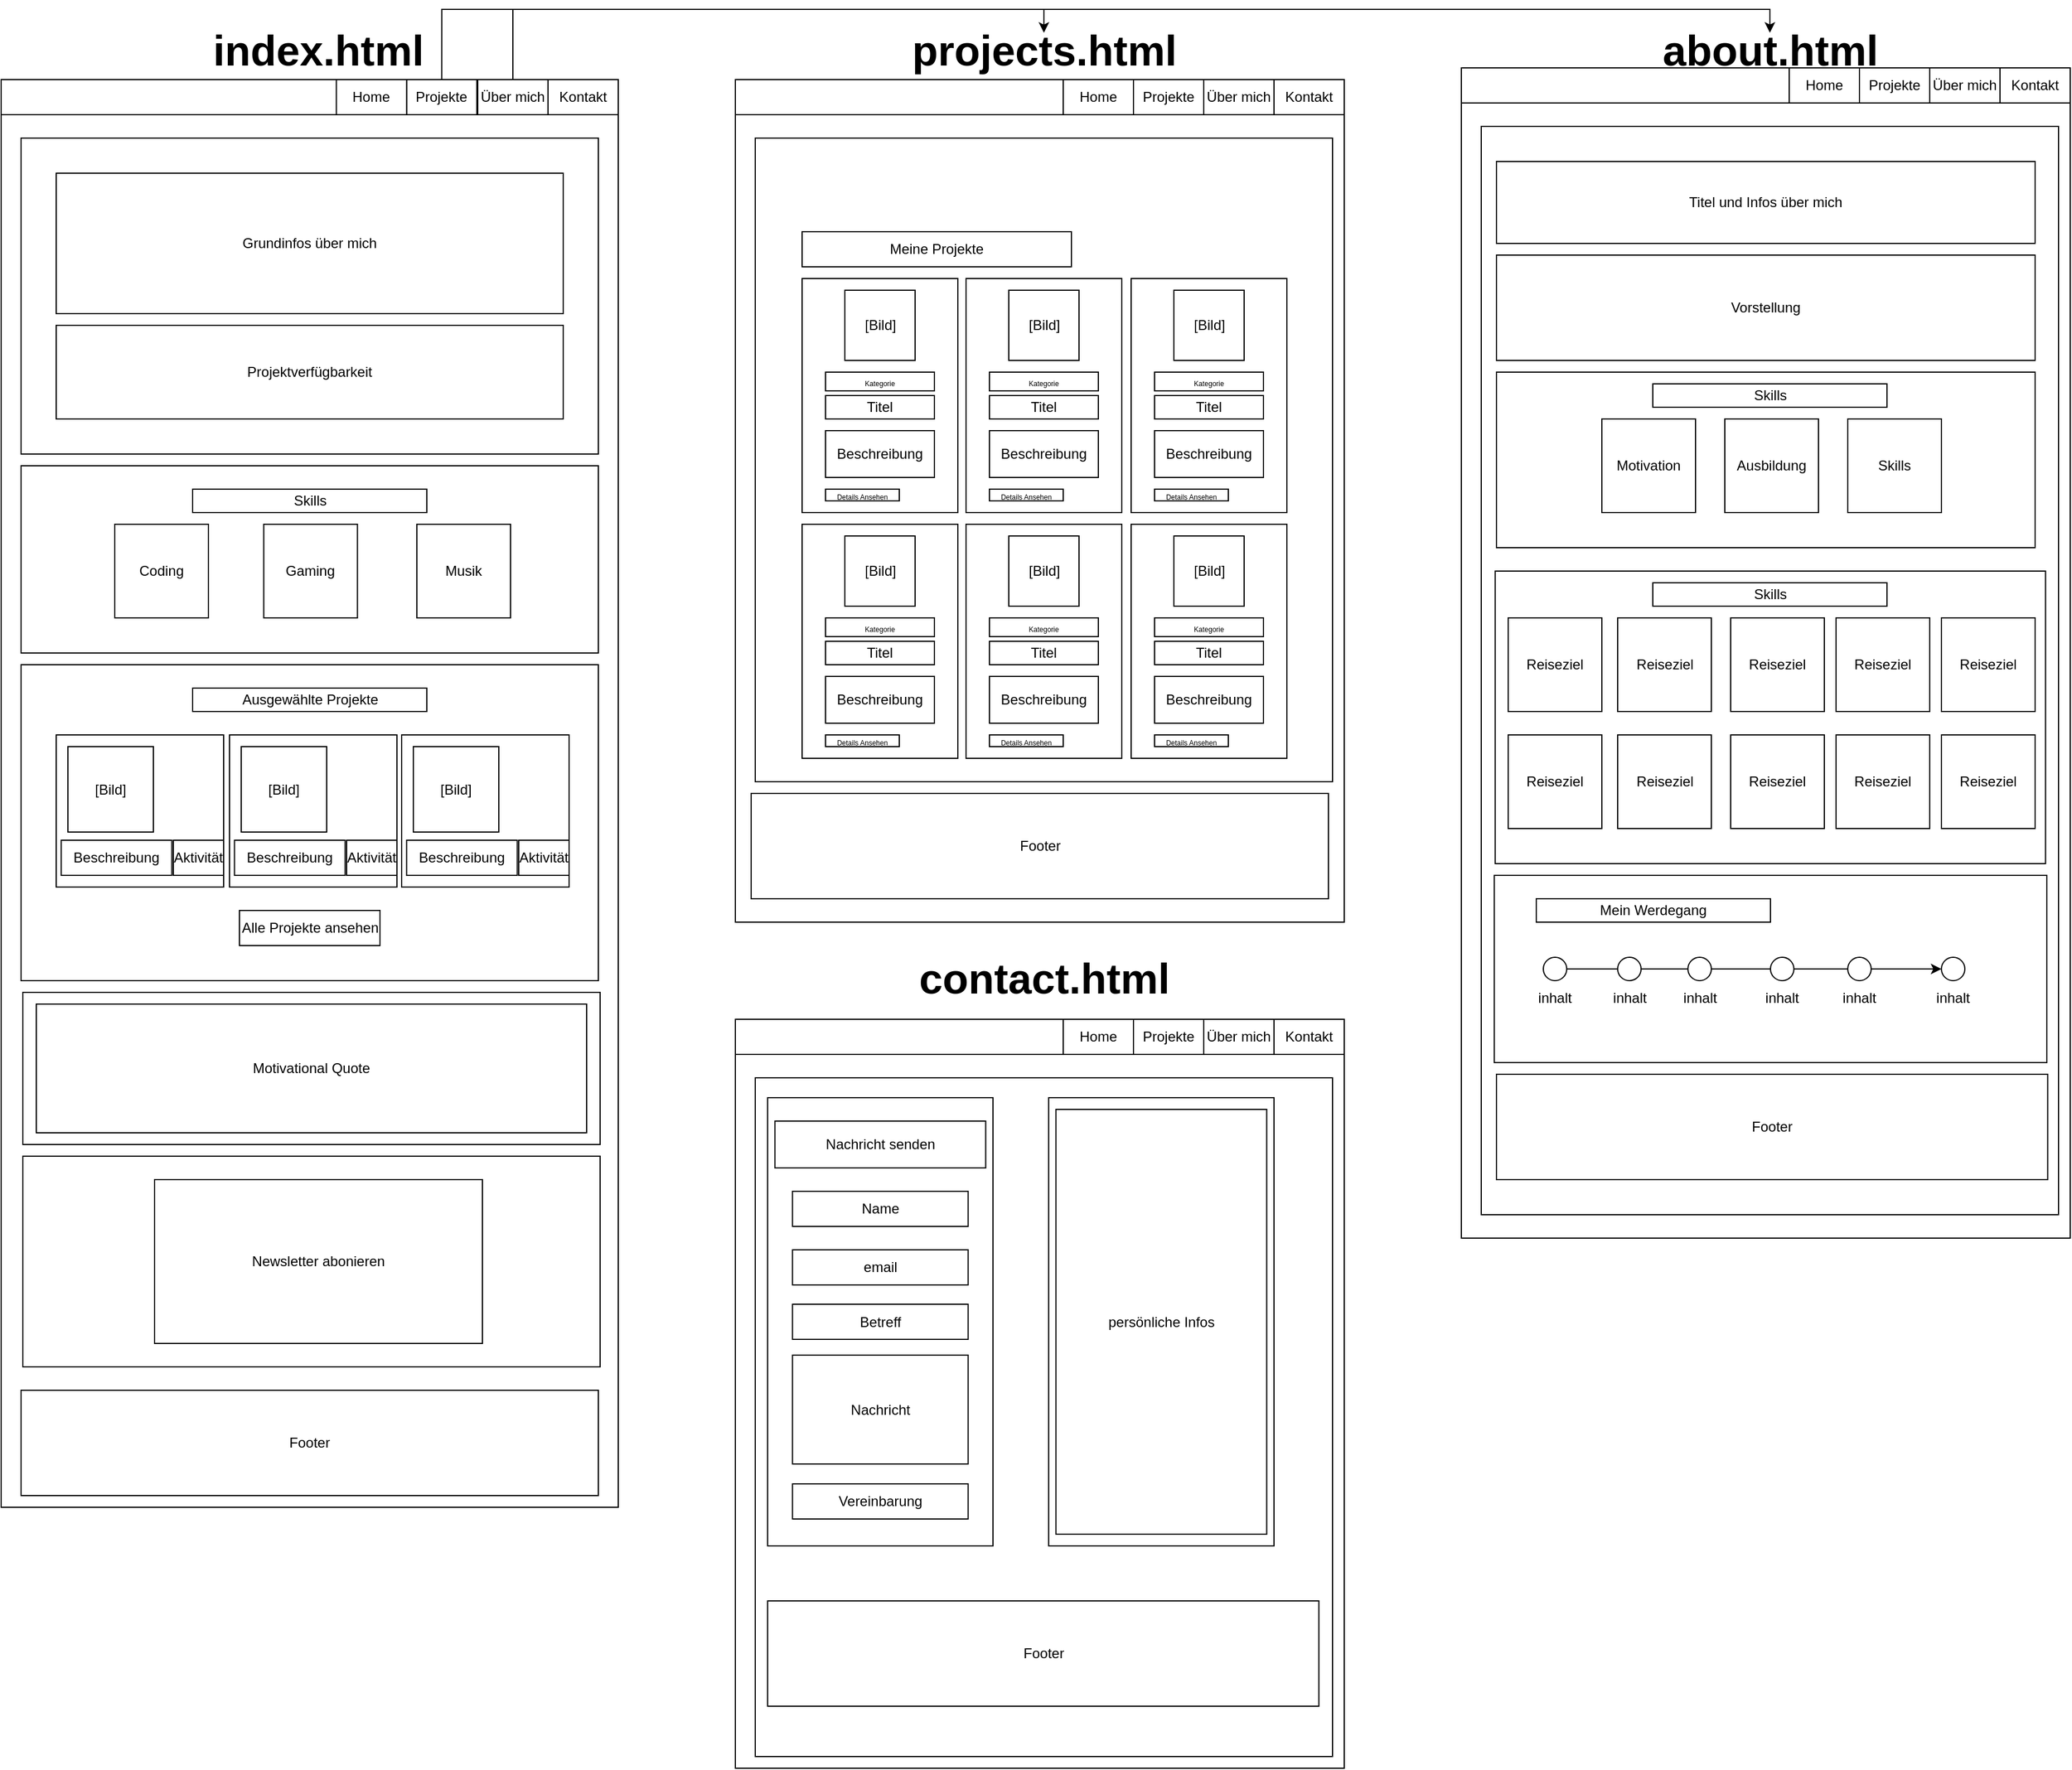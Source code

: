 <mxfile version="27.2.0">
  <diagram name="Seite-1" id="7ZGZH28CaKWqP7HjTRxJ">
    <mxGraphModel dx="4753" dy="2590" grid="1" gridSize="10" guides="1" tooltips="1" connect="1" arrows="1" fold="1" page="1" pageScale="1" pageWidth="827" pageHeight="1169" math="0" shadow="0">
      <root>
        <mxCell id="0" />
        <mxCell id="1" parent="0" />
        <mxCell id="gtbVg4Q-vgPY787Ot35W-4" value="" style="swimlane;whiteSpace=wrap;html=1;startSize=30;" parent="1" vertex="1">
          <mxGeometry x="143" y="90" width="527" height="1220" as="geometry" />
        </mxCell>
        <mxCell id="gtbVg4Q-vgPY787Ot35W-8" value="Kontakt" style="rounded=0;whiteSpace=wrap;html=1;" parent="gtbVg4Q-vgPY787Ot35W-4" vertex="1">
          <mxGeometry x="467" width="60" height="30" as="geometry" />
        </mxCell>
        <mxCell id="gtbVg4Q-vgPY787Ot35W-7" value="Über mich" style="rounded=0;whiteSpace=wrap;html=1;" parent="gtbVg4Q-vgPY787Ot35W-4" vertex="1">
          <mxGeometry x="407" width="60" height="30" as="geometry" />
        </mxCell>
        <mxCell id="gtbVg4Q-vgPY787Ot35W-6" value="Projekte" style="rounded=0;whiteSpace=wrap;html=1;" parent="gtbVg4Q-vgPY787Ot35W-4" vertex="1">
          <mxGeometry x="346.25" width="60" height="30" as="geometry" />
        </mxCell>
        <mxCell id="gtbVg4Q-vgPY787Ot35W-5" value="Home" style="rounded=0;whiteSpace=wrap;html=1;" parent="gtbVg4Q-vgPY787Ot35W-4" vertex="1">
          <mxGeometry x="286.25" width="60" height="30" as="geometry" />
        </mxCell>
        <mxCell id="gtbVg4Q-vgPY787Ot35W-10" value="" style="rounded=0;whiteSpace=wrap;html=1;" parent="gtbVg4Q-vgPY787Ot35W-4" vertex="1">
          <mxGeometry x="17" y="50" width="493" height="270" as="geometry" />
        </mxCell>
        <mxCell id="gtbVg4Q-vgPY787Ot35W-11" value="Grundinfos über mich" style="rounded=0;whiteSpace=wrap;html=1;" parent="gtbVg4Q-vgPY787Ot35W-4" vertex="1">
          <mxGeometry x="47" y="80" width="433" height="120" as="geometry" />
        </mxCell>
        <mxCell id="gtbVg4Q-vgPY787Ot35W-13" value="" style="rounded=0;whiteSpace=wrap;html=1;" parent="gtbVg4Q-vgPY787Ot35W-4" vertex="1">
          <mxGeometry x="17" y="330" width="493" height="160" as="geometry" />
        </mxCell>
        <mxCell id="gtbVg4Q-vgPY787Ot35W-14" value="Skills" style="rounded=0;whiteSpace=wrap;html=1;" parent="gtbVg4Q-vgPY787Ot35W-4" vertex="1">
          <mxGeometry x="163.5" y="350" width="200" height="20" as="geometry" />
        </mxCell>
        <mxCell id="gtbVg4Q-vgPY787Ot35W-15" value="Coding" style="whiteSpace=wrap;html=1;aspect=fixed;" parent="gtbVg4Q-vgPY787Ot35W-4" vertex="1">
          <mxGeometry x="97" y="380" width="80" height="80" as="geometry" />
        </mxCell>
        <mxCell id="gtbVg4Q-vgPY787Ot35W-16" value="Gaming" style="whiteSpace=wrap;html=1;aspect=fixed;" parent="gtbVg4Q-vgPY787Ot35W-4" vertex="1">
          <mxGeometry x="224.25" y="380" width="80" height="80" as="geometry" />
        </mxCell>
        <mxCell id="gtbVg4Q-vgPY787Ot35W-17" value="Musik" style="whiteSpace=wrap;html=1;aspect=fixed;" parent="gtbVg4Q-vgPY787Ot35W-4" vertex="1">
          <mxGeometry x="355" y="380" width="80" height="80" as="geometry" />
        </mxCell>
        <mxCell id="gtbVg4Q-vgPY787Ot35W-19" value="" style="rounded=0;whiteSpace=wrap;html=1;" parent="gtbVg4Q-vgPY787Ot35W-4" vertex="1">
          <mxGeometry x="17" y="500" width="493" height="270" as="geometry" />
        </mxCell>
        <mxCell id="gtbVg4Q-vgPY787Ot35W-21" value="Ausgewählte Projekte" style="rounded=0;whiteSpace=wrap;html=1;" parent="gtbVg4Q-vgPY787Ot35W-4" vertex="1">
          <mxGeometry x="163.5" y="520" width="200" height="20" as="geometry" />
        </mxCell>
        <mxCell id="gtbVg4Q-vgPY787Ot35W-24" value="" style="rounded=0;whiteSpace=wrap;html=1;" parent="gtbVg4Q-vgPY787Ot35W-4" vertex="1">
          <mxGeometry x="47" y="560" width="143" height="130" as="geometry" />
        </mxCell>
        <mxCell id="gtbVg4Q-vgPY787Ot35W-27" value="[Bild]" style="whiteSpace=wrap;html=1;aspect=fixed;" parent="gtbVg4Q-vgPY787Ot35W-4" vertex="1">
          <mxGeometry x="57" y="570" width="73" height="73" as="geometry" />
        </mxCell>
        <mxCell id="gtbVg4Q-vgPY787Ot35W-28" value="Beschreibung" style="rounded=0;whiteSpace=wrap;html=1;" parent="gtbVg4Q-vgPY787Ot35W-4" vertex="1">
          <mxGeometry x="51.25" y="650" width="94.5" height="30" as="geometry" />
        </mxCell>
        <mxCell id="gtbVg4Q-vgPY787Ot35W-36" value="Alle Projekte ansehen" style="rounded=0;whiteSpace=wrap;html=1;" parent="gtbVg4Q-vgPY787Ot35W-4" vertex="1">
          <mxGeometry x="203.5" y="710" width="120" height="30" as="geometry" />
        </mxCell>
        <mxCell id="gtbVg4Q-vgPY787Ot35W-37" value="" style="rounded=0;whiteSpace=wrap;html=1;" parent="gtbVg4Q-vgPY787Ot35W-4" vertex="1">
          <mxGeometry x="18.5" y="780" width="493" height="130" as="geometry" />
        </mxCell>
        <mxCell id="gtbVg4Q-vgPY787Ot35W-38" value="Motivational Quote" style="rounded=0;whiteSpace=wrap;html=1;" parent="gtbVg4Q-vgPY787Ot35W-4" vertex="1">
          <mxGeometry x="30" y="790" width="470" height="110" as="geometry" />
        </mxCell>
        <mxCell id="gtbVg4Q-vgPY787Ot35W-41" value="" style="rounded=0;whiteSpace=wrap;html=1;" parent="gtbVg4Q-vgPY787Ot35W-4" vertex="1">
          <mxGeometry x="18.5" y="920" width="493" height="180" as="geometry" />
        </mxCell>
        <mxCell id="gtbVg4Q-vgPY787Ot35W-82" value="Newsletter abonieren" style="rounded=0;whiteSpace=wrap;html=1;" parent="gtbVg4Q-vgPY787Ot35W-4" vertex="1">
          <mxGeometry x="131" y="940" width="280" height="140" as="geometry" />
        </mxCell>
        <mxCell id="gtbVg4Q-vgPY787Ot35W-238" value="Footer" style="rounded=0;whiteSpace=wrap;html=1;" parent="gtbVg4Q-vgPY787Ot35W-4" vertex="1">
          <mxGeometry x="17" y="1120" width="493" height="90" as="geometry" />
        </mxCell>
        <mxCell id="bo42On-PqFUs2xds5eUP-1" value="Projektverfügbarkeit" style="rounded=0;whiteSpace=wrap;html=1;" vertex="1" parent="gtbVg4Q-vgPY787Ot35W-4">
          <mxGeometry x="47" y="210" width="433" height="80" as="geometry" />
        </mxCell>
        <mxCell id="bo42On-PqFUs2xds5eUP-2" value="Aktivität" style="rounded=0;whiteSpace=wrap;html=1;" vertex="1" parent="gtbVg4Q-vgPY787Ot35W-4">
          <mxGeometry x="147" y="650" width="43" height="30" as="geometry" />
        </mxCell>
        <mxCell id="bo42On-PqFUs2xds5eUP-3" value="" style="rounded=0;whiteSpace=wrap;html=1;" vertex="1" parent="gtbVg4Q-vgPY787Ot35W-4">
          <mxGeometry x="195" y="560" width="143" height="130" as="geometry" />
        </mxCell>
        <mxCell id="bo42On-PqFUs2xds5eUP-4" value="[Bild]" style="whiteSpace=wrap;html=1;aspect=fixed;" vertex="1" parent="gtbVg4Q-vgPY787Ot35W-4">
          <mxGeometry x="205" y="570" width="73" height="73" as="geometry" />
        </mxCell>
        <mxCell id="bo42On-PqFUs2xds5eUP-5" value="Beschreibung" style="rounded=0;whiteSpace=wrap;html=1;" vertex="1" parent="gtbVg4Q-vgPY787Ot35W-4">
          <mxGeometry x="199.25" y="650" width="94.5" height="30" as="geometry" />
        </mxCell>
        <mxCell id="bo42On-PqFUs2xds5eUP-6" value="Aktivität" style="rounded=0;whiteSpace=wrap;html=1;" vertex="1" parent="gtbVg4Q-vgPY787Ot35W-4">
          <mxGeometry x="295" y="650" width="43" height="30" as="geometry" />
        </mxCell>
        <mxCell id="bo42On-PqFUs2xds5eUP-7" value="" style="rounded=0;whiteSpace=wrap;html=1;" vertex="1" parent="gtbVg4Q-vgPY787Ot35W-4">
          <mxGeometry x="342" y="560" width="143" height="130" as="geometry" />
        </mxCell>
        <mxCell id="bo42On-PqFUs2xds5eUP-8" value="[Bild]" style="whiteSpace=wrap;html=1;aspect=fixed;" vertex="1" parent="gtbVg4Q-vgPY787Ot35W-4">
          <mxGeometry x="352" y="570" width="73" height="73" as="geometry" />
        </mxCell>
        <mxCell id="bo42On-PqFUs2xds5eUP-9" value="Beschreibung" style="rounded=0;whiteSpace=wrap;html=1;" vertex="1" parent="gtbVg4Q-vgPY787Ot35W-4">
          <mxGeometry x="346.25" y="650" width="94.5" height="30" as="geometry" />
        </mxCell>
        <mxCell id="bo42On-PqFUs2xds5eUP-10" value="Aktivität" style="rounded=0;whiteSpace=wrap;html=1;" vertex="1" parent="gtbVg4Q-vgPY787Ot35W-4">
          <mxGeometry x="442" y="650" width="43" height="30" as="geometry" />
        </mxCell>
        <mxCell id="gtbVg4Q-vgPY787Ot35W-114" value="" style="swimlane;whiteSpace=wrap;html=1;startSize=30;" parent="1" vertex="1">
          <mxGeometry x="770" y="90" width="520" height="720" as="geometry" />
        </mxCell>
        <mxCell id="gtbVg4Q-vgPY787Ot35W-115" value="Kontakt" style="rounded=0;whiteSpace=wrap;html=1;" parent="gtbVg4Q-vgPY787Ot35W-114" vertex="1">
          <mxGeometry x="460" width="60" height="30" as="geometry" />
        </mxCell>
        <mxCell id="gtbVg4Q-vgPY787Ot35W-116" value="Über mich" style="rounded=0;whiteSpace=wrap;html=1;" parent="gtbVg4Q-vgPY787Ot35W-114" vertex="1">
          <mxGeometry x="400" width="60" height="30" as="geometry" />
        </mxCell>
        <mxCell id="gtbVg4Q-vgPY787Ot35W-117" value="Projekte" style="rounded=0;whiteSpace=wrap;html=1;" parent="gtbVg4Q-vgPY787Ot35W-114" vertex="1">
          <mxGeometry x="340" width="60" height="30" as="geometry" />
        </mxCell>
        <mxCell id="gtbVg4Q-vgPY787Ot35W-118" value="Home" style="rounded=0;whiteSpace=wrap;html=1;" parent="gtbVg4Q-vgPY787Ot35W-114" vertex="1">
          <mxGeometry x="280" width="60" height="30" as="geometry" />
        </mxCell>
        <mxCell id="gtbVg4Q-vgPY787Ot35W-119" value="" style="rounded=0;whiteSpace=wrap;html=1;" parent="gtbVg4Q-vgPY787Ot35W-114" vertex="1">
          <mxGeometry x="17" y="50" width="493" height="550" as="geometry" />
        </mxCell>
        <mxCell id="gtbVg4Q-vgPY787Ot35W-239" value="" style="rounded=0;whiteSpace=wrap;html=1;" parent="gtbVg4Q-vgPY787Ot35W-114" vertex="1">
          <mxGeometry x="57" y="170" width="133" height="200" as="geometry" />
        </mxCell>
        <mxCell id="gtbVg4Q-vgPY787Ot35W-240" value="[Bild]" style="whiteSpace=wrap;html=1;aspect=fixed;" parent="gtbVg4Q-vgPY787Ot35W-114" vertex="1">
          <mxGeometry x="93.5" y="180" width="60" height="60" as="geometry" />
        </mxCell>
        <mxCell id="gtbVg4Q-vgPY787Ot35W-241" value="Beschreibung" style="rounded=0;whiteSpace=wrap;html=1;" parent="gtbVg4Q-vgPY787Ot35W-114" vertex="1">
          <mxGeometry x="77" y="300" width="93" height="40" as="geometry" />
        </mxCell>
        <mxCell id="gtbVg4Q-vgPY787Ot35W-242" value="Meine Projekte" style="rounded=0;whiteSpace=wrap;html=1;" parent="gtbVg4Q-vgPY787Ot35W-114" vertex="1">
          <mxGeometry x="57" y="130" width="230" height="30" as="geometry" />
        </mxCell>
        <mxCell id="gtbVg4Q-vgPY787Ot35W-250" value="Titel" style="rounded=0;whiteSpace=wrap;html=1;" parent="gtbVg4Q-vgPY787Ot35W-114" vertex="1">
          <mxGeometry x="77" y="270" width="93" height="20" as="geometry" />
        </mxCell>
        <mxCell id="gtbVg4Q-vgPY787Ot35W-251" value="&lt;div style=&quot;text-align: justify;&quot;&gt;&lt;span style=&quot;font-size: 6px; background-color: transparent; color: light-dark(rgb(0, 0, 0), rgb(255, 255, 255));&quot;&gt;Kategorie&lt;/span&gt;&lt;/div&gt;" style="rounded=0;whiteSpace=wrap;html=1;align=center;" parent="gtbVg4Q-vgPY787Ot35W-114" vertex="1">
          <mxGeometry x="77" y="250" width="93" height="16" as="geometry" />
        </mxCell>
        <mxCell id="gtbVg4Q-vgPY787Ot35W-257" value="&lt;font style=&quot;font-size: 6px;&quot;&gt;Details Ansehen&lt;/font&gt;" style="rounded=0;whiteSpace=wrap;html=1;" parent="gtbVg4Q-vgPY787Ot35W-114" vertex="1">
          <mxGeometry x="77" y="350" width="63" height="10" as="geometry" />
        </mxCell>
        <mxCell id="gtbVg4Q-vgPY787Ot35W-270" value="" style="rounded=0;whiteSpace=wrap;html=1;" parent="gtbVg4Q-vgPY787Ot35W-114" vertex="1">
          <mxGeometry x="197" y="170" width="133" height="200" as="geometry" />
        </mxCell>
        <mxCell id="gtbVg4Q-vgPY787Ot35W-271" value="[Bild]" style="whiteSpace=wrap;html=1;aspect=fixed;" parent="gtbVg4Q-vgPY787Ot35W-114" vertex="1">
          <mxGeometry x="233.5" y="180" width="60" height="60" as="geometry" />
        </mxCell>
        <mxCell id="gtbVg4Q-vgPY787Ot35W-272" value="Beschreibung" style="rounded=0;whiteSpace=wrap;html=1;" parent="gtbVg4Q-vgPY787Ot35W-114" vertex="1">
          <mxGeometry x="217" y="300" width="93" height="40" as="geometry" />
        </mxCell>
        <mxCell id="gtbVg4Q-vgPY787Ot35W-273" value="Titel" style="rounded=0;whiteSpace=wrap;html=1;" parent="gtbVg4Q-vgPY787Ot35W-114" vertex="1">
          <mxGeometry x="217" y="270" width="93" height="20" as="geometry" />
        </mxCell>
        <mxCell id="gtbVg4Q-vgPY787Ot35W-274" value="&lt;div style=&quot;text-align: justify;&quot;&gt;&lt;span style=&quot;font-size: 6px; background-color: transparent; color: light-dark(rgb(0, 0, 0), rgb(255, 255, 255));&quot;&gt;Kategorie&lt;/span&gt;&lt;/div&gt;" style="rounded=0;whiteSpace=wrap;html=1;align=center;" parent="gtbVg4Q-vgPY787Ot35W-114" vertex="1">
          <mxGeometry x="217" y="250" width="93" height="16" as="geometry" />
        </mxCell>
        <mxCell id="gtbVg4Q-vgPY787Ot35W-275" value="&lt;font style=&quot;font-size: 6px;&quot;&gt;Details Ansehen&lt;/font&gt;" style="rounded=0;whiteSpace=wrap;html=1;" parent="gtbVg4Q-vgPY787Ot35W-114" vertex="1">
          <mxGeometry x="217" y="350" width="63" height="10" as="geometry" />
        </mxCell>
        <mxCell id="gtbVg4Q-vgPY787Ot35W-276" value="" style="rounded=0;whiteSpace=wrap;html=1;" parent="gtbVg4Q-vgPY787Ot35W-114" vertex="1">
          <mxGeometry x="338" y="170" width="133" height="200" as="geometry" />
        </mxCell>
        <mxCell id="gtbVg4Q-vgPY787Ot35W-277" value="[Bild]" style="whiteSpace=wrap;html=1;aspect=fixed;" parent="gtbVg4Q-vgPY787Ot35W-114" vertex="1">
          <mxGeometry x="374.5" y="180" width="60" height="60" as="geometry" />
        </mxCell>
        <mxCell id="gtbVg4Q-vgPY787Ot35W-278" value="Beschreibung" style="rounded=0;whiteSpace=wrap;html=1;" parent="gtbVg4Q-vgPY787Ot35W-114" vertex="1">
          <mxGeometry x="358" y="300" width="93" height="40" as="geometry" />
        </mxCell>
        <mxCell id="gtbVg4Q-vgPY787Ot35W-279" value="Titel" style="rounded=0;whiteSpace=wrap;html=1;" parent="gtbVg4Q-vgPY787Ot35W-114" vertex="1">
          <mxGeometry x="358" y="270" width="93" height="20" as="geometry" />
        </mxCell>
        <mxCell id="gtbVg4Q-vgPY787Ot35W-280" value="&lt;div style=&quot;text-align: justify;&quot;&gt;&lt;span style=&quot;font-size: 6px; background-color: transparent; color: light-dark(rgb(0, 0, 0), rgb(255, 255, 255));&quot;&gt;Kategorie&lt;/span&gt;&lt;/div&gt;" style="rounded=0;whiteSpace=wrap;html=1;align=center;" parent="gtbVg4Q-vgPY787Ot35W-114" vertex="1">
          <mxGeometry x="358" y="250" width="93" height="16" as="geometry" />
        </mxCell>
        <mxCell id="gtbVg4Q-vgPY787Ot35W-281" value="&lt;font style=&quot;font-size: 6px;&quot;&gt;Details Ansehen&lt;/font&gt;" style="rounded=0;whiteSpace=wrap;html=1;" parent="gtbVg4Q-vgPY787Ot35W-114" vertex="1">
          <mxGeometry x="358" y="350" width="63" height="10" as="geometry" />
        </mxCell>
        <mxCell id="gtbVg4Q-vgPY787Ot35W-282" value="" style="rounded=0;whiteSpace=wrap;html=1;" parent="gtbVg4Q-vgPY787Ot35W-114" vertex="1">
          <mxGeometry x="57" y="380" width="133" height="200" as="geometry" />
        </mxCell>
        <mxCell id="gtbVg4Q-vgPY787Ot35W-283" value="[Bild]" style="whiteSpace=wrap;html=1;aspect=fixed;" parent="gtbVg4Q-vgPY787Ot35W-114" vertex="1">
          <mxGeometry x="93.5" y="390" width="60" height="60" as="geometry" />
        </mxCell>
        <mxCell id="gtbVg4Q-vgPY787Ot35W-284" value="Beschreibung" style="rounded=0;whiteSpace=wrap;html=1;" parent="gtbVg4Q-vgPY787Ot35W-114" vertex="1">
          <mxGeometry x="77" y="510" width="93" height="40" as="geometry" />
        </mxCell>
        <mxCell id="gtbVg4Q-vgPY787Ot35W-285" value="Titel" style="rounded=0;whiteSpace=wrap;html=1;" parent="gtbVg4Q-vgPY787Ot35W-114" vertex="1">
          <mxGeometry x="77" y="480" width="93" height="20" as="geometry" />
        </mxCell>
        <mxCell id="gtbVg4Q-vgPY787Ot35W-286" value="&lt;div style=&quot;text-align: justify;&quot;&gt;&lt;span style=&quot;font-size: 6px; background-color: transparent; color: light-dark(rgb(0, 0, 0), rgb(255, 255, 255));&quot;&gt;Kategorie&lt;/span&gt;&lt;/div&gt;" style="rounded=0;whiteSpace=wrap;html=1;align=center;" parent="gtbVg4Q-vgPY787Ot35W-114" vertex="1">
          <mxGeometry x="77" y="460" width="93" height="16" as="geometry" />
        </mxCell>
        <mxCell id="gtbVg4Q-vgPY787Ot35W-287" value="&lt;font style=&quot;font-size: 6px;&quot;&gt;Details Ansehen&lt;/font&gt;" style="rounded=0;whiteSpace=wrap;html=1;" parent="gtbVg4Q-vgPY787Ot35W-114" vertex="1">
          <mxGeometry x="77" y="560" width="63" height="10" as="geometry" />
        </mxCell>
        <mxCell id="gtbVg4Q-vgPY787Ot35W-288" value="" style="rounded=0;whiteSpace=wrap;html=1;" parent="gtbVg4Q-vgPY787Ot35W-114" vertex="1">
          <mxGeometry x="197" y="380" width="133" height="200" as="geometry" />
        </mxCell>
        <mxCell id="gtbVg4Q-vgPY787Ot35W-289" value="[Bild]" style="whiteSpace=wrap;html=1;aspect=fixed;" parent="gtbVg4Q-vgPY787Ot35W-114" vertex="1">
          <mxGeometry x="233.5" y="390" width="60" height="60" as="geometry" />
        </mxCell>
        <mxCell id="gtbVg4Q-vgPY787Ot35W-290" value="Beschreibung" style="rounded=0;whiteSpace=wrap;html=1;" parent="gtbVg4Q-vgPY787Ot35W-114" vertex="1">
          <mxGeometry x="217" y="510" width="93" height="40" as="geometry" />
        </mxCell>
        <mxCell id="gtbVg4Q-vgPY787Ot35W-291" value="Titel" style="rounded=0;whiteSpace=wrap;html=1;" parent="gtbVg4Q-vgPY787Ot35W-114" vertex="1">
          <mxGeometry x="217" y="480" width="93" height="20" as="geometry" />
        </mxCell>
        <mxCell id="gtbVg4Q-vgPY787Ot35W-292" value="&lt;div style=&quot;text-align: justify;&quot;&gt;&lt;span style=&quot;font-size: 6px; background-color: transparent; color: light-dark(rgb(0, 0, 0), rgb(255, 255, 255));&quot;&gt;Kategorie&lt;/span&gt;&lt;/div&gt;" style="rounded=0;whiteSpace=wrap;html=1;align=center;" parent="gtbVg4Q-vgPY787Ot35W-114" vertex="1">
          <mxGeometry x="217" y="460" width="93" height="16" as="geometry" />
        </mxCell>
        <mxCell id="gtbVg4Q-vgPY787Ot35W-293" value="&lt;font style=&quot;font-size: 6px;&quot;&gt;Details Ansehen&lt;/font&gt;" style="rounded=0;whiteSpace=wrap;html=1;" parent="gtbVg4Q-vgPY787Ot35W-114" vertex="1">
          <mxGeometry x="217" y="560" width="63" height="10" as="geometry" />
        </mxCell>
        <mxCell id="gtbVg4Q-vgPY787Ot35W-294" value="" style="rounded=0;whiteSpace=wrap;html=1;" parent="gtbVg4Q-vgPY787Ot35W-114" vertex="1">
          <mxGeometry x="338" y="380" width="133" height="200" as="geometry" />
        </mxCell>
        <mxCell id="gtbVg4Q-vgPY787Ot35W-295" value="[Bild]" style="whiteSpace=wrap;html=1;aspect=fixed;" parent="gtbVg4Q-vgPY787Ot35W-114" vertex="1">
          <mxGeometry x="374.5" y="390" width="60" height="60" as="geometry" />
        </mxCell>
        <mxCell id="gtbVg4Q-vgPY787Ot35W-296" value="Beschreibung" style="rounded=0;whiteSpace=wrap;html=1;" parent="gtbVg4Q-vgPY787Ot35W-114" vertex="1">
          <mxGeometry x="358" y="510" width="93" height="40" as="geometry" />
        </mxCell>
        <mxCell id="gtbVg4Q-vgPY787Ot35W-297" value="Titel" style="rounded=0;whiteSpace=wrap;html=1;" parent="gtbVg4Q-vgPY787Ot35W-114" vertex="1">
          <mxGeometry x="358" y="480" width="93" height="20" as="geometry" />
        </mxCell>
        <mxCell id="gtbVg4Q-vgPY787Ot35W-298" value="&lt;div style=&quot;text-align: justify;&quot;&gt;&lt;span style=&quot;font-size: 6px; background-color: transparent; color: light-dark(rgb(0, 0, 0), rgb(255, 255, 255));&quot;&gt;Kategorie&lt;/span&gt;&lt;/div&gt;" style="rounded=0;whiteSpace=wrap;html=1;align=center;" parent="gtbVg4Q-vgPY787Ot35W-114" vertex="1">
          <mxGeometry x="358" y="460" width="93" height="16" as="geometry" />
        </mxCell>
        <mxCell id="gtbVg4Q-vgPY787Ot35W-299" value="&lt;font style=&quot;font-size: 6px;&quot;&gt;Details Ansehen&lt;/font&gt;" style="rounded=0;whiteSpace=wrap;html=1;" parent="gtbVg4Q-vgPY787Ot35W-114" vertex="1">
          <mxGeometry x="358" y="560" width="63" height="10" as="geometry" />
        </mxCell>
        <mxCell id="bo42On-PqFUs2xds5eUP-11" value="Footer" style="rounded=0;whiteSpace=wrap;html=1;" vertex="1" parent="gtbVg4Q-vgPY787Ot35W-114">
          <mxGeometry x="13.5" y="610" width="493" height="90" as="geometry" />
        </mxCell>
        <mxCell id="gtbVg4Q-vgPY787Ot35W-172" value="&lt;b&gt;&lt;font style=&quot;font-size: 36px;&quot;&gt;index.html&lt;/font&gt;&lt;/b&gt;" style="text;html=1;align=center;verticalAlign=middle;whiteSpace=wrap;rounded=0;" parent="1" vertex="1">
          <mxGeometry x="264" y="50" width="300" height="30" as="geometry" />
        </mxCell>
        <mxCell id="gtbVg4Q-vgPY787Ot35W-174" value="&lt;span style=&quot;font-size: 36px;&quot;&gt;&lt;b&gt;projects.html&lt;/b&gt;&lt;/span&gt;" style="text;html=1;align=center;verticalAlign=middle;whiteSpace=wrap;rounded=0;" parent="1" vertex="1">
          <mxGeometry x="883.5" y="50" width="300" height="30" as="geometry" />
        </mxCell>
        <mxCell id="gtbVg4Q-vgPY787Ot35W-175" value="" style="swimlane;whiteSpace=wrap;html=1;startSize=30;" parent="1" vertex="1">
          <mxGeometry x="1390" y="80" width="520" height="1000" as="geometry" />
        </mxCell>
        <mxCell id="gtbVg4Q-vgPY787Ot35W-176" value="Kontakt" style="rounded=0;whiteSpace=wrap;html=1;" parent="gtbVg4Q-vgPY787Ot35W-175" vertex="1">
          <mxGeometry x="460" width="60" height="30" as="geometry" />
        </mxCell>
        <mxCell id="gtbVg4Q-vgPY787Ot35W-177" value="Über mich" style="rounded=0;whiteSpace=wrap;html=1;" parent="gtbVg4Q-vgPY787Ot35W-175" vertex="1">
          <mxGeometry x="400" width="60" height="30" as="geometry" />
        </mxCell>
        <mxCell id="gtbVg4Q-vgPY787Ot35W-178" value="Projekte" style="rounded=0;whiteSpace=wrap;html=1;" parent="gtbVg4Q-vgPY787Ot35W-175" vertex="1">
          <mxGeometry x="340" width="60" height="30" as="geometry" />
        </mxCell>
        <mxCell id="gtbVg4Q-vgPY787Ot35W-179" value="Home" style="rounded=0;whiteSpace=wrap;html=1;" parent="gtbVg4Q-vgPY787Ot35W-175" vertex="1">
          <mxGeometry x="280" width="60" height="30" as="geometry" />
        </mxCell>
        <mxCell id="gtbVg4Q-vgPY787Ot35W-180" value="" style="rounded=0;whiteSpace=wrap;html=1;" parent="gtbVg4Q-vgPY787Ot35W-175" vertex="1">
          <mxGeometry x="17" y="50" width="493" height="930" as="geometry" />
        </mxCell>
        <mxCell id="gtbVg4Q-vgPY787Ot35W-404" value="Titel und Infos über mich" style="rounded=0;whiteSpace=wrap;html=1;" parent="gtbVg4Q-vgPY787Ot35W-175" vertex="1">
          <mxGeometry x="30" y="80" width="460" height="70" as="geometry" />
        </mxCell>
        <mxCell id="gtbVg4Q-vgPY787Ot35W-405" value="Vorstellung" style="rounded=0;whiteSpace=wrap;html=1;" parent="gtbVg4Q-vgPY787Ot35W-175" vertex="1">
          <mxGeometry x="30" y="160" width="460" height="90" as="geometry" />
        </mxCell>
        <mxCell id="gtbVg4Q-vgPY787Ot35W-451" value="Footer" style="rounded=0;whiteSpace=wrap;html=1;" parent="gtbVg4Q-vgPY787Ot35W-175" vertex="1">
          <mxGeometry x="30.0" y="860" width="470.75" height="90" as="geometry" />
        </mxCell>
        <mxCell id="bo42On-PqFUs2xds5eUP-13" value="" style="rounded=0;whiteSpace=wrap;html=1;" vertex="1" parent="gtbVg4Q-vgPY787Ot35W-175">
          <mxGeometry x="30" y="260" width="460" height="150" as="geometry" />
        </mxCell>
        <mxCell id="bo42On-PqFUs2xds5eUP-14" value="Skills" style="rounded=0;whiteSpace=wrap;html=1;" vertex="1" parent="gtbVg4Q-vgPY787Ot35W-175">
          <mxGeometry x="163.5" y="270" width="200" height="20" as="geometry" />
        </mxCell>
        <mxCell id="bo42On-PqFUs2xds5eUP-15" value="Motivation" style="whiteSpace=wrap;html=1;aspect=fixed;" vertex="1" parent="gtbVg4Q-vgPY787Ot35W-175">
          <mxGeometry x="120.0" y="300" width="80" height="80" as="geometry" />
        </mxCell>
        <mxCell id="bo42On-PqFUs2xds5eUP-16" value="Ausbildung" style="whiteSpace=wrap;html=1;aspect=fixed;" vertex="1" parent="gtbVg4Q-vgPY787Ot35W-175">
          <mxGeometry x="225.0" y="300" width="80" height="80" as="geometry" />
        </mxCell>
        <mxCell id="bo42On-PqFUs2xds5eUP-17" value="Skills" style="whiteSpace=wrap;html=1;aspect=fixed;" vertex="1" parent="gtbVg4Q-vgPY787Ot35W-175">
          <mxGeometry x="330.0" y="300" width="80" height="80" as="geometry" />
        </mxCell>
        <mxCell id="bo42On-PqFUs2xds5eUP-20" value="" style="rounded=0;whiteSpace=wrap;html=1;" vertex="1" parent="gtbVg4Q-vgPY787Ot35W-175">
          <mxGeometry x="28.88" y="430" width="470" height="250" as="geometry" />
        </mxCell>
        <mxCell id="bo42On-PqFUs2xds5eUP-21" value="Skills" style="rounded=0;whiteSpace=wrap;html=1;" vertex="1" parent="gtbVg4Q-vgPY787Ot35W-175">
          <mxGeometry x="163.5" y="440" width="200" height="20" as="geometry" />
        </mxCell>
        <mxCell id="bo42On-PqFUs2xds5eUP-22" value="Reiseziel" style="whiteSpace=wrap;html=1;aspect=fixed;" vertex="1" parent="gtbVg4Q-vgPY787Ot35W-175">
          <mxGeometry x="40" y="470" width="80" height="80" as="geometry" />
        </mxCell>
        <mxCell id="bo42On-PqFUs2xds5eUP-23" value="Reiseziel" style="whiteSpace=wrap;html=1;aspect=fixed;" vertex="1" parent="gtbVg4Q-vgPY787Ot35W-175">
          <mxGeometry x="133.5" y="470" width="80" height="80" as="geometry" />
        </mxCell>
        <mxCell id="bo42On-PqFUs2xds5eUP-26" value="Reiseziel" style="whiteSpace=wrap;html=1;aspect=fixed;" vertex="1" parent="gtbVg4Q-vgPY787Ot35W-175">
          <mxGeometry x="230" y="470" width="80" height="80" as="geometry" />
        </mxCell>
        <mxCell id="bo42On-PqFUs2xds5eUP-27" value="Reiseziel" style="whiteSpace=wrap;html=1;aspect=fixed;" vertex="1" parent="gtbVg4Q-vgPY787Ot35W-175">
          <mxGeometry x="320" y="470" width="80" height="80" as="geometry" />
        </mxCell>
        <mxCell id="bo42On-PqFUs2xds5eUP-28" value="Reiseziel" style="whiteSpace=wrap;html=1;aspect=fixed;" vertex="1" parent="gtbVg4Q-vgPY787Ot35W-175">
          <mxGeometry x="410" y="470" width="80" height="80" as="geometry" />
        </mxCell>
        <mxCell id="bo42On-PqFUs2xds5eUP-30" value="Reiseziel" style="whiteSpace=wrap;html=1;aspect=fixed;" vertex="1" parent="gtbVg4Q-vgPY787Ot35W-175">
          <mxGeometry x="40" y="570" width="80" height="80" as="geometry" />
        </mxCell>
        <mxCell id="bo42On-PqFUs2xds5eUP-31" value="Reiseziel" style="whiteSpace=wrap;html=1;aspect=fixed;" vertex="1" parent="gtbVg4Q-vgPY787Ot35W-175">
          <mxGeometry x="133.5" y="570" width="80" height="80" as="geometry" />
        </mxCell>
        <mxCell id="bo42On-PqFUs2xds5eUP-32" value="Reiseziel" style="whiteSpace=wrap;html=1;aspect=fixed;" vertex="1" parent="gtbVg4Q-vgPY787Ot35W-175">
          <mxGeometry x="230" y="570" width="80" height="80" as="geometry" />
        </mxCell>
        <mxCell id="bo42On-PqFUs2xds5eUP-33" value="Reiseziel" style="whiteSpace=wrap;html=1;aspect=fixed;" vertex="1" parent="gtbVg4Q-vgPY787Ot35W-175">
          <mxGeometry x="320" y="570" width="80" height="80" as="geometry" />
        </mxCell>
        <mxCell id="bo42On-PqFUs2xds5eUP-34" value="Reiseziel" style="whiteSpace=wrap;html=1;aspect=fixed;" vertex="1" parent="gtbVg4Q-vgPY787Ot35W-175">
          <mxGeometry x="410" y="570" width="80" height="80" as="geometry" />
        </mxCell>
        <mxCell id="bo42On-PqFUs2xds5eUP-35" value="" style="rounded=0;whiteSpace=wrap;html=1;" vertex="1" parent="gtbVg4Q-vgPY787Ot35W-175">
          <mxGeometry x="28.13" y="690" width="471.87" height="160" as="geometry" />
        </mxCell>
        <mxCell id="bo42On-PqFUs2xds5eUP-36" value="Mein Werdegang" style="rounded=0;whiteSpace=wrap;html=1;" vertex="1" parent="gtbVg4Q-vgPY787Ot35W-175">
          <mxGeometry x="64" y="710" width="200" height="20" as="geometry" />
        </mxCell>
        <mxCell id="bo42On-PqFUs2xds5eUP-44" style="edgeStyle=orthogonalEdgeStyle;rounded=0;orthogonalLoop=1;jettySize=auto;html=1;entryX=0;entryY=0.5;entryDx=0;entryDy=0;" edge="1" parent="gtbVg4Q-vgPY787Ot35W-175" source="bo42On-PqFUs2xds5eUP-37" target="bo42On-PqFUs2xds5eUP-42">
          <mxGeometry relative="1" as="geometry" />
        </mxCell>
        <mxCell id="bo42On-PqFUs2xds5eUP-37" value="" style="ellipse;whiteSpace=wrap;html=1;aspect=fixed;" vertex="1" parent="gtbVg4Q-vgPY787Ot35W-175">
          <mxGeometry x="70" y="760" width="20" height="20" as="geometry" />
        </mxCell>
        <mxCell id="bo42On-PqFUs2xds5eUP-38" value="" style="ellipse;whiteSpace=wrap;html=1;aspect=fixed;" vertex="1" parent="gtbVg4Q-vgPY787Ot35W-175">
          <mxGeometry x="133.5" y="760" width="20" height="20" as="geometry" />
        </mxCell>
        <mxCell id="bo42On-PqFUs2xds5eUP-39" value="" style="ellipse;whiteSpace=wrap;html=1;aspect=fixed;" vertex="1" parent="gtbVg4Q-vgPY787Ot35W-175">
          <mxGeometry x="193.5" y="760" width="20" height="20" as="geometry" />
        </mxCell>
        <mxCell id="bo42On-PqFUs2xds5eUP-40" value="" style="ellipse;whiteSpace=wrap;html=1;aspect=fixed;" vertex="1" parent="gtbVg4Q-vgPY787Ot35W-175">
          <mxGeometry x="264" y="760" width="20" height="20" as="geometry" />
        </mxCell>
        <mxCell id="bo42On-PqFUs2xds5eUP-41" value="" style="ellipse;whiteSpace=wrap;html=1;aspect=fixed;" vertex="1" parent="gtbVg4Q-vgPY787Ot35W-175">
          <mxGeometry x="330" y="760" width="20" height="20" as="geometry" />
        </mxCell>
        <mxCell id="bo42On-PqFUs2xds5eUP-42" value="" style="ellipse;whiteSpace=wrap;html=1;aspect=fixed;" vertex="1" parent="gtbVg4Q-vgPY787Ot35W-175">
          <mxGeometry x="410" y="760" width="20" height="20" as="geometry" />
        </mxCell>
        <mxCell id="bo42On-PqFUs2xds5eUP-45" value="inhalt" style="text;html=1;align=center;verticalAlign=middle;whiteSpace=wrap;rounded=0;" vertex="1" parent="gtbVg4Q-vgPY787Ot35W-175">
          <mxGeometry x="50" y="780" width="60" height="30" as="geometry" />
        </mxCell>
        <mxCell id="bo42On-PqFUs2xds5eUP-46" value="inhalt" style="text;html=1;align=center;verticalAlign=middle;whiteSpace=wrap;rounded=0;" vertex="1" parent="gtbVg4Q-vgPY787Ot35W-175">
          <mxGeometry x="113.5" y="780" width="60" height="30" as="geometry" />
        </mxCell>
        <mxCell id="bo42On-PqFUs2xds5eUP-47" value="inhalt" style="text;html=1;align=center;verticalAlign=middle;whiteSpace=wrap;rounded=0;" vertex="1" parent="gtbVg4Q-vgPY787Ot35W-175">
          <mxGeometry x="173.5" y="780" width="60" height="30" as="geometry" />
        </mxCell>
        <mxCell id="bo42On-PqFUs2xds5eUP-48" value="inhalt" style="text;html=1;align=center;verticalAlign=middle;whiteSpace=wrap;rounded=0;" vertex="1" parent="gtbVg4Q-vgPY787Ot35W-175">
          <mxGeometry x="244" y="780" width="60" height="30" as="geometry" />
        </mxCell>
        <mxCell id="bo42On-PqFUs2xds5eUP-49" value="inhalt" style="text;html=1;align=center;verticalAlign=middle;whiteSpace=wrap;rounded=0;" vertex="1" parent="gtbVg4Q-vgPY787Ot35W-175">
          <mxGeometry x="310" y="780" width="60" height="30" as="geometry" />
        </mxCell>
        <mxCell id="bo42On-PqFUs2xds5eUP-50" value="inhalt" style="text;html=1;align=center;verticalAlign=middle;whiteSpace=wrap;rounded=0;" vertex="1" parent="gtbVg4Q-vgPY787Ot35W-175">
          <mxGeometry x="390" y="780" width="60" height="30" as="geometry" />
        </mxCell>
        <mxCell id="gtbVg4Q-vgPY787Ot35W-233" value="&lt;span style=&quot;font-size: 36px;&quot;&gt;&lt;b&gt;about.html&lt;/b&gt;&lt;/span&gt;" style="text;html=1;align=center;verticalAlign=middle;whiteSpace=wrap;rounded=0;" parent="1" vertex="1">
          <mxGeometry x="1503.5" y="50" width="300" height="30" as="geometry" />
        </mxCell>
        <mxCell id="gtbVg4Q-vgPY787Ot35W-235" style="edgeStyle=orthogonalEdgeStyle;rounded=0;orthogonalLoop=1;jettySize=auto;html=1;exitX=0.5;exitY=0;exitDx=0;exitDy=0;entryX=0.5;entryY=0;entryDx=0;entryDy=0;" parent="1" source="gtbVg4Q-vgPY787Ot35W-6" target="gtbVg4Q-vgPY787Ot35W-174" edge="1">
          <mxGeometry relative="1" as="geometry" />
        </mxCell>
        <mxCell id="gtbVg4Q-vgPY787Ot35W-236" style="edgeStyle=orthogonalEdgeStyle;rounded=0;orthogonalLoop=1;jettySize=auto;html=1;exitX=0.5;exitY=0;exitDx=0;exitDy=0;entryX=0.5;entryY=0;entryDx=0;entryDy=0;" parent="1" source="gtbVg4Q-vgPY787Ot35W-7" target="gtbVg4Q-vgPY787Ot35W-233" edge="1">
          <mxGeometry relative="1" as="geometry" />
        </mxCell>
        <mxCell id="gtbVg4Q-vgPY787Ot35W-300" value="" style="swimlane;whiteSpace=wrap;html=1;startSize=30;" parent="1" vertex="1">
          <mxGeometry x="770" y="893" width="520" height="640" as="geometry" />
        </mxCell>
        <mxCell id="gtbVg4Q-vgPY787Ot35W-301" value="Kontakt" style="rounded=0;whiteSpace=wrap;html=1;" parent="gtbVg4Q-vgPY787Ot35W-300" vertex="1">
          <mxGeometry x="460" width="60" height="30" as="geometry" />
        </mxCell>
        <mxCell id="gtbVg4Q-vgPY787Ot35W-302" value="Über mich" style="rounded=0;whiteSpace=wrap;html=1;" parent="gtbVg4Q-vgPY787Ot35W-300" vertex="1">
          <mxGeometry x="400" width="60" height="30" as="geometry" />
        </mxCell>
        <mxCell id="gtbVg4Q-vgPY787Ot35W-303" value="Projekte" style="rounded=0;whiteSpace=wrap;html=1;" parent="gtbVg4Q-vgPY787Ot35W-300" vertex="1">
          <mxGeometry x="340" width="60" height="30" as="geometry" />
        </mxCell>
        <mxCell id="gtbVg4Q-vgPY787Ot35W-304" value="Home" style="rounded=0;whiteSpace=wrap;html=1;" parent="gtbVg4Q-vgPY787Ot35W-300" vertex="1">
          <mxGeometry x="280" width="60" height="30" as="geometry" />
        </mxCell>
        <mxCell id="gtbVg4Q-vgPY787Ot35W-305" value="" style="rounded=0;whiteSpace=wrap;html=1;" parent="gtbVg4Q-vgPY787Ot35W-300" vertex="1">
          <mxGeometry x="17" y="50" width="493" height="580" as="geometry" />
        </mxCell>
        <mxCell id="bo42On-PqFUs2xds5eUP-51" value="" style="rounded=0;whiteSpace=wrap;html=1;" vertex="1" parent="gtbVg4Q-vgPY787Ot35W-300">
          <mxGeometry x="27.57" y="67" width="192.43" height="383" as="geometry" />
        </mxCell>
        <mxCell id="bo42On-PqFUs2xds5eUP-52" value="Nachricht senden" style="rounded=0;whiteSpace=wrap;html=1;" vertex="1" parent="gtbVg4Q-vgPY787Ot35W-300">
          <mxGeometry x="33.79" y="87" width="180" height="40" as="geometry" />
        </mxCell>
        <mxCell id="bo42On-PqFUs2xds5eUP-53" value="Name" style="rounded=0;whiteSpace=wrap;html=1;" vertex="1" parent="gtbVg4Q-vgPY787Ot35W-300">
          <mxGeometry x="48.79" y="147" width="150" height="30" as="geometry" />
        </mxCell>
        <mxCell id="bo42On-PqFUs2xds5eUP-54" value="email" style="rounded=0;whiteSpace=wrap;html=1;" vertex="1" parent="gtbVg4Q-vgPY787Ot35W-300">
          <mxGeometry x="48.79" y="197" width="150" height="30" as="geometry" />
        </mxCell>
        <mxCell id="bo42On-PqFUs2xds5eUP-55" value="Betreff" style="rounded=0;whiteSpace=wrap;html=1;" vertex="1" parent="gtbVg4Q-vgPY787Ot35W-300">
          <mxGeometry x="48.79" y="243.5" width="150" height="30" as="geometry" />
        </mxCell>
        <mxCell id="bo42On-PqFUs2xds5eUP-56" value="Nachricht" style="rounded=0;whiteSpace=wrap;html=1;" vertex="1" parent="gtbVg4Q-vgPY787Ot35W-300">
          <mxGeometry x="48.79" y="287" width="150" height="93" as="geometry" />
        </mxCell>
        <mxCell id="bo42On-PqFUs2xds5eUP-57" value="Vereinbarung" style="rounded=0;whiteSpace=wrap;html=1;" vertex="1" parent="gtbVg4Q-vgPY787Ot35W-300">
          <mxGeometry x="48.79" y="397" width="150" height="30" as="geometry" />
        </mxCell>
        <mxCell id="bo42On-PqFUs2xds5eUP-58" value="" style="rounded=0;whiteSpace=wrap;html=1;" vertex="1" parent="gtbVg4Q-vgPY787Ot35W-300">
          <mxGeometry x="267.57" y="67" width="192.43" height="383" as="geometry" />
        </mxCell>
        <mxCell id="bo42On-PqFUs2xds5eUP-59" value="persönliche Infos" style="rounded=0;whiteSpace=wrap;html=1;" vertex="1" parent="gtbVg4Q-vgPY787Ot35W-300">
          <mxGeometry x="273.78" y="77" width="180" height="363" as="geometry" />
        </mxCell>
        <mxCell id="bo42On-PqFUs2xds5eUP-60" value="Footer" style="rounded=0;whiteSpace=wrap;html=1;" vertex="1" parent="gtbVg4Q-vgPY787Ot35W-300">
          <mxGeometry x="27.57" y="497" width="470.75" height="90" as="geometry" />
        </mxCell>
        <mxCell id="gtbVg4Q-vgPY787Ot35W-401" value="&lt;span style=&quot;font-size: 36px;&quot;&gt;&lt;b&gt;contact.html&lt;/b&gt;&lt;/span&gt;" style="text;html=1;align=center;verticalAlign=middle;whiteSpace=wrap;rounded=0;" parent="1" vertex="1">
          <mxGeometry x="883.5" y="843" width="300" height="30" as="geometry" />
        </mxCell>
      </root>
    </mxGraphModel>
  </diagram>
</mxfile>
